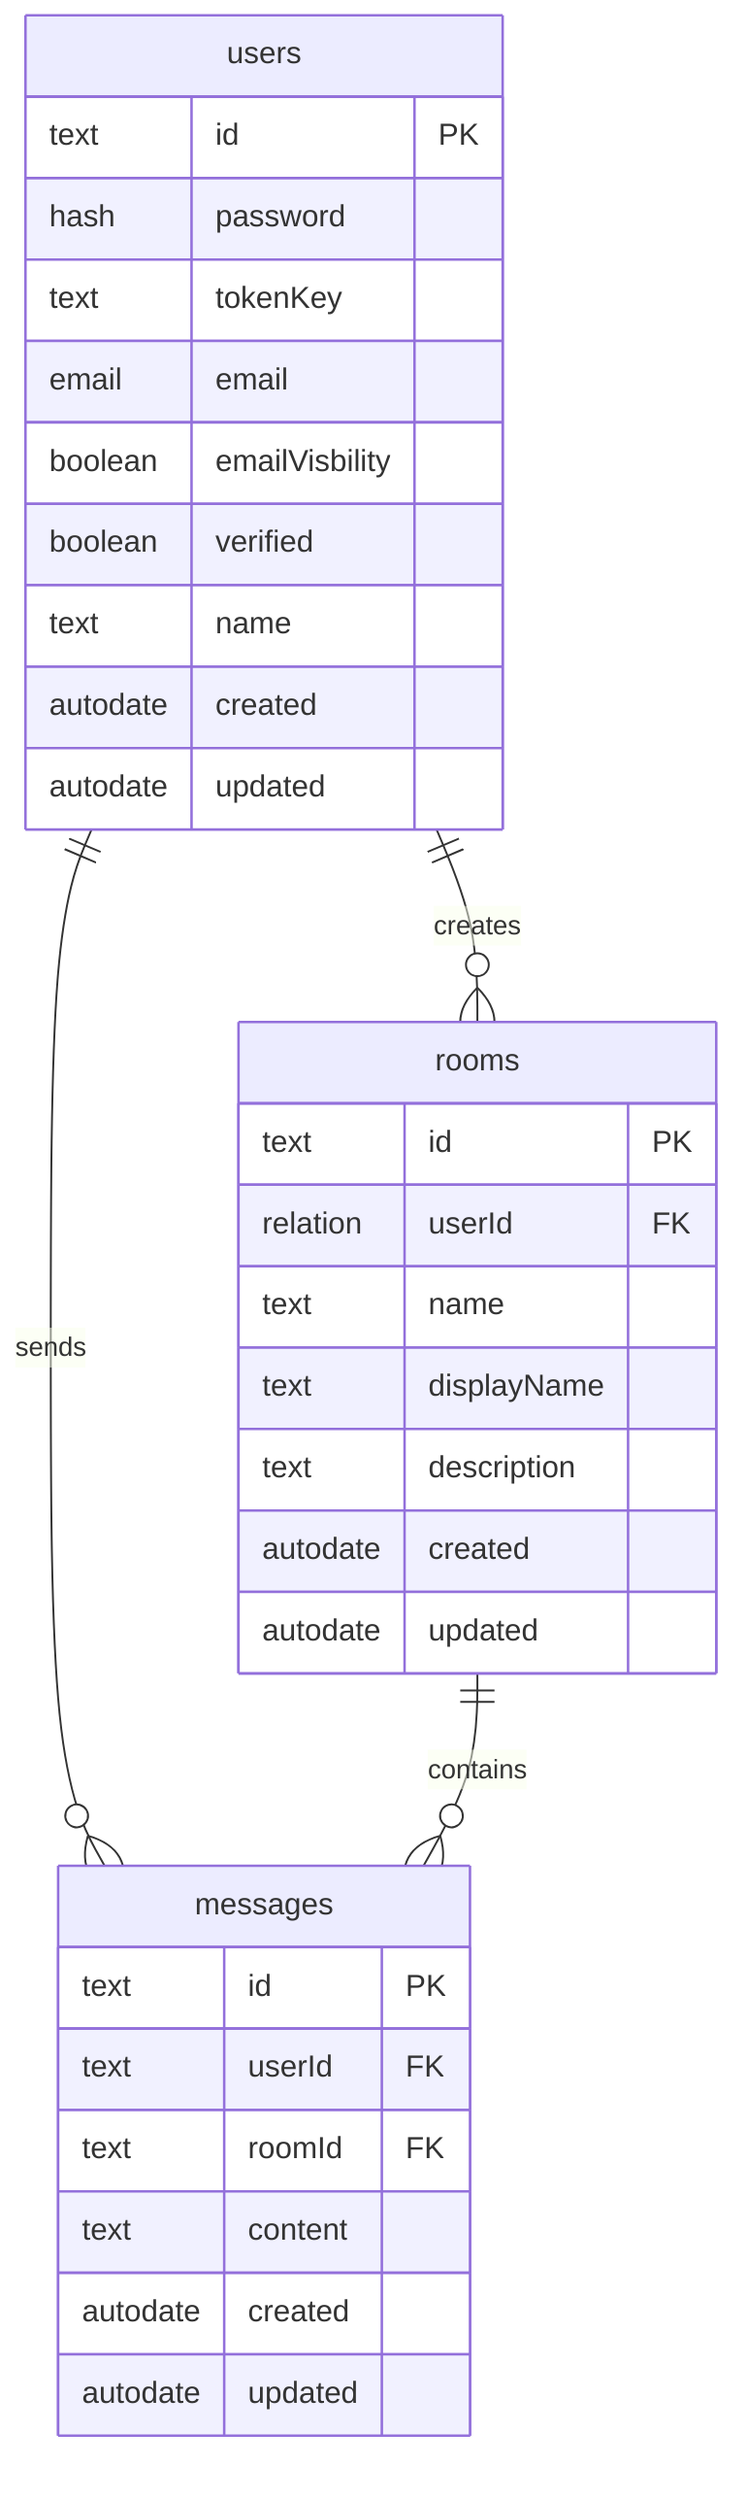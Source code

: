 erDiagram

    users ||--o{ messages : sends
    users ||--o{ rooms : creates
    rooms ||--o{ messages : contains

    users {
        text id PK
        hash password
        text tokenKey
        email email
        boolean emailVisbility
        boolean verified
        text name
        autodate created
        autodate updated
    }

    rooms {
        text id PK
        relation userId FK
        text name
        text displayName
        text description
        autodate created
        autodate updated
    }

    messages {
        text id PK
        text userId FK
        text roomId FK
        text content
        autodate created
        autodate updated
    }